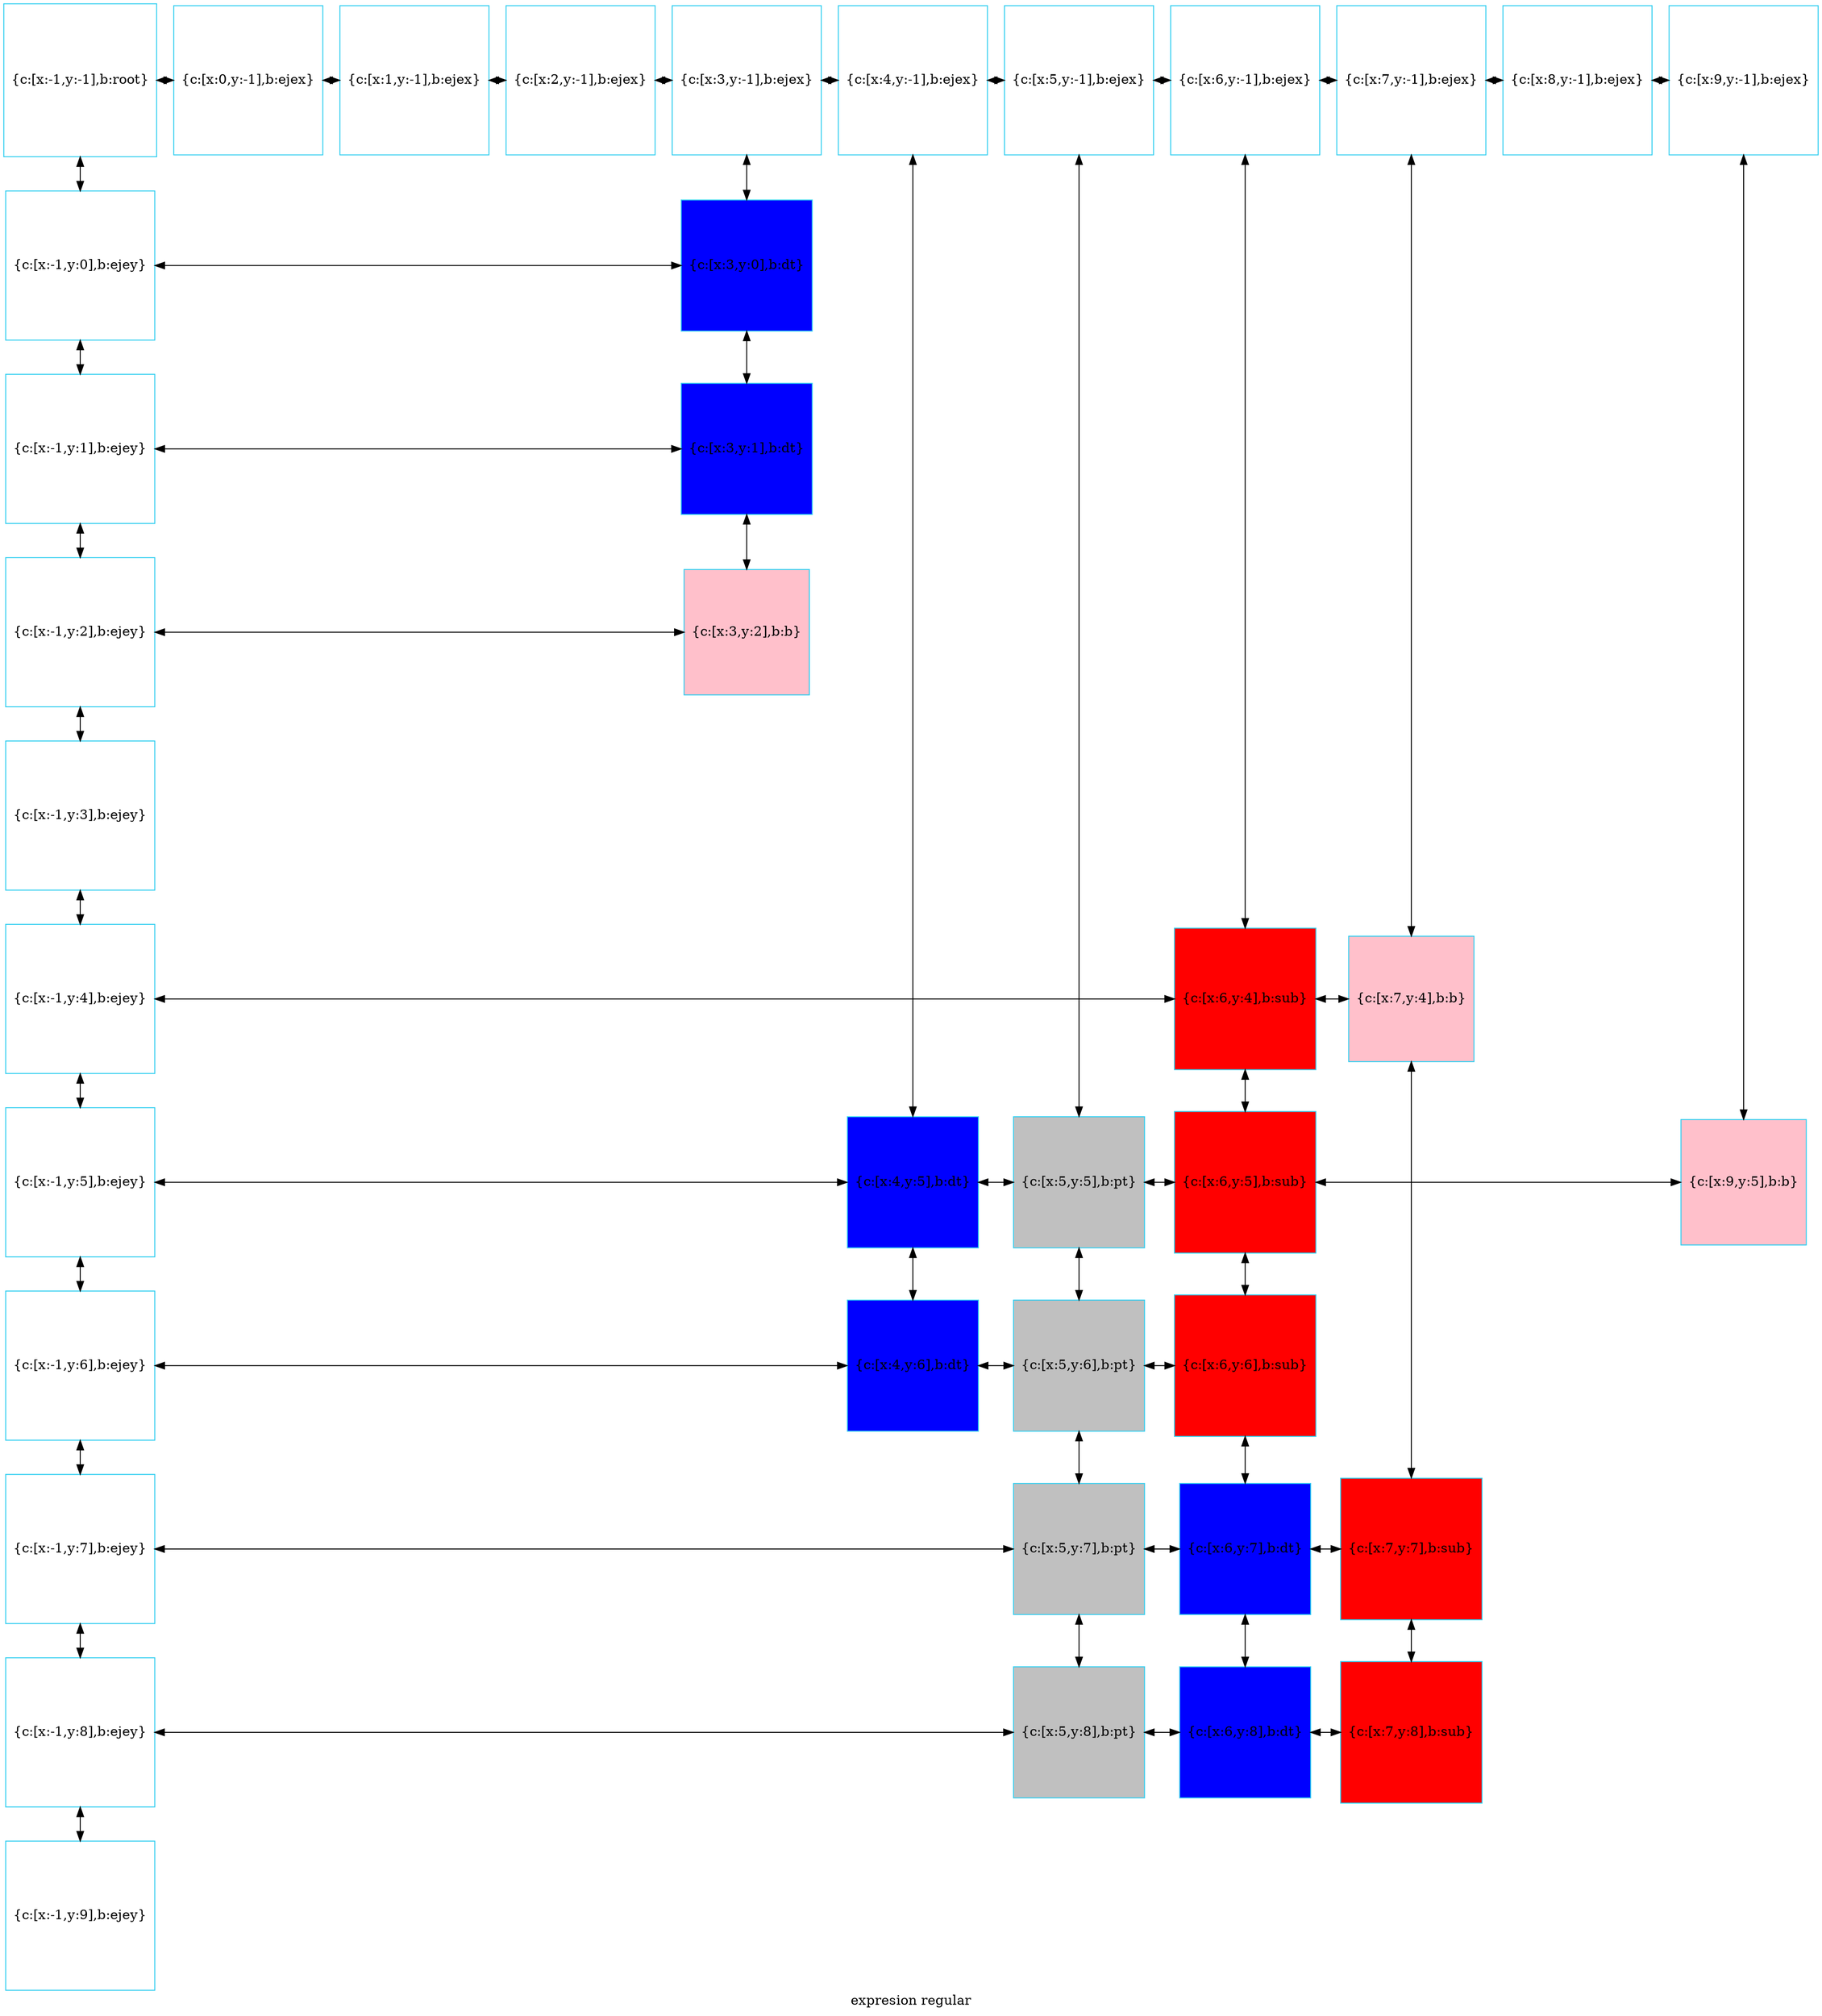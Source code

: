 digraph G
{label="expresion regular"
        node[shape = square]
        node[style = filled]
        node[fillcolor = "#EEEEE"]
        node[color = "#EEEEE"]
        node[color = "#31CEF0"]

1654816002288[label="{c:[x:-1,y:-1],b:root}",fillcolor = "white"]
1654816001424[label="{c:[x:0,y:-1],b:ejex}",fillcolor = "white"]
1654816001520[label="{c:[x:1,y:-1],b:ejex}",fillcolor = "white"]
1654816002432[label="{c:[x:2,y:-1],b:ejex}",fillcolor = "white"]
1654816001664[label="{c:[x:3,y:-1],b:ejex}",fillcolor = "white"]
1654816002576[label="{c:[x:4,y:-1],b:ejex}",fillcolor = "white"]
1654816002720[label="{c:[x:5,y:-1],b:ejex}",fillcolor = "white"]
1654816002864[label="{c:[x:6,y:-1],b:ejex}",fillcolor = "white"]
1654816003008[label="{c:[x:7,y:-1],b:ejex}",fillcolor = "white"]
1654816003152[label="{c:[x:8,y:-1],b:ejex}",fillcolor = "white"]
1654816003296[label="{c:[x:9,y:-1],b:ejex}",fillcolor = "white"]
1654816003440[label="{c:[x:-1,y:0],b:ejey}",fillcolor = "white"]
1654816008336[label="{c:[x:3,y:0],b:dt}",fillcolor = "blue"]
1654816003584[label="{c:[x:-1,y:1],b:ejey}",fillcolor = "white"]
1654816008672[label="{c:[x:3,y:1],b:dt}",fillcolor = "blue"]
1654816003728[label="{c:[x:-1,y:2],b:ejey}",fillcolor = "white"]
1654816010352[label="{c:[x:3,y:2],b:b}",fillcolor = "pink"]
1654816003872[label="{c:[x:-1,y:3],b:ejey}",fillcolor = "white"]
1654816004016[label="{c:[x:-1,y:4],b:ejey}",fillcolor = "white"]
1654816006320[label="{c:[x:6,y:4],b:sub}",fillcolor = "red"]
1654816011408[label="{c:[x:7,y:4],b:b}",fillcolor = "pink"]
1654816004160[label="{c:[x:-1,y:5],b:ejey}",fillcolor = "white"]
1654816009008[label="{c:[x:4,y:5],b:dt}",fillcolor = "blue"]
1654816005216[label="{c:[x:5,y:5],b:pt}",fillcolor = "gray"]
1654816006656[label="{c:[x:6,y:5],b:sub}",fillcolor = "red"]
1654816011024[label="{c:[x:9,y:5],b:b}",fillcolor = "pink"]
1654816004304[label="{c:[x:-1,y:6],b:ejey}",fillcolor = "white"]
1654816009344[label="{c:[x:4,y:6],b:dt}",fillcolor = "blue"]
1654816005312[label="{c:[x:5,y:6],b:pt}",fillcolor = "gray"]
1654816006992[label="{c:[x:6,y:6],b:sub}",fillcolor = "red"]
1654816004448[label="{c:[x:-1,y:7],b:ejey}",fillcolor = "white"]
1654816005072[label="{c:[x:5,y:7],b:pt}",fillcolor = "gray"]
1654816009680[label="{c:[x:6,y:7],b:dt}",fillcolor = "blue"]
1654816007328[label="{c:[x:7,y:7],b:sub}",fillcolor = "red"]
1654816004592[label="{c:[x:-1,y:8],b:ejey}",fillcolor = "white"]
1654816005984[label="{c:[x:5,y:8],b:pt}",fillcolor = "gray"]
1654816010016[label="{c:[x:6,y:8],b:dt}",fillcolor = "blue"]
1654816007664[label="{c:[x:7,y:8],b:sub}",fillcolor = "red"]
1654816004736[label="{c:[x:-1,y:9],b:ejey}",fillcolor = "white"]
1654816002288->1654816003440[dir = both];
1654816003440->1654816003584[dir = both];
1654816003584->1654816003728[dir = both];
1654816003728->1654816003872[dir = both];
1654816003872->1654816004016[dir = both];
1654816004016->1654816004160[dir = both];
1654816004160->1654816004304[dir = both];
1654816004304->1654816004448[dir = both];
1654816004448->1654816004592[dir = both];
1654816004592->1654816004736[dir = both];
1654816001664->1654816008336[dir = both];
1654816008336->1654816008672[dir = both];
1654816008672->1654816010352[dir = both];
1654816002576->1654816009008[dir = both];
1654816009008->1654816009344[dir = both];
1654816002720->1654816005216[dir = both];
1654816005216->1654816005312[dir = both];
1654816005312->1654816005072[dir = both];
1654816005072->1654816005984[dir = both];
1654816002864->1654816006320[dir = both];
1654816006320->1654816006656[dir = both];
1654816006656->1654816006992[dir = both];
1654816006992->1654816009680[dir = both];
1654816009680->1654816010016[dir = both];
1654816003008->1654816011408[dir = both];
1654816011408->1654816007328[dir = both];
1654816007328->1654816007664[dir = both];
1654816003296->1654816011024[dir = both];
1654816002288->1654816001424[dir = both];
1654816001424->1654816001520[dir = both];
1654816001520->1654816002432[dir = both];
1654816002432->1654816001664[dir = both];
1654816001664->1654816002576[dir = both];
1654816002576->1654816002720[dir = both];
1654816002720->1654816002864[dir = both];
1654816002864->1654816003008[dir = both];
1654816003008->1654816003152[dir = both];
1654816003152->1654816003296[dir = both];
1654816003440->1654816008336[constraint=false,dir = both];
1654816003584->1654816008672[constraint=false,dir = both];
1654816003728->1654816010352[constraint=false,dir = both];
1654816004016->1654816006320[constraint=false,dir = both];
1654816006320->1654816011408[constraint=false,dir = both];
1654816004160->1654816009008[constraint=false,dir = both];
1654816009008->1654816005216[constraint=false,dir = both];
1654816005216->1654816006656[constraint=false,dir = both];
1654816006656->1654816011024[constraint=false,dir = both];
1654816004304->1654816009344[constraint=false,dir = both];
1654816009344->1654816005312[constraint=false,dir = both];
1654816005312->1654816006992[constraint=false,dir = both];
1654816004448->1654816005072[constraint=false,dir = both];
1654816005072->1654816009680[constraint=false,dir = both];
1654816009680->1654816007328[constraint=false,dir = both];
1654816004592->1654816005984[constraint=false,dir = both];
1654816005984->1654816010016[constraint=false,dir = both];
1654816010016->1654816007664[constraint=false,dir = both];
 {rank=same; 1654816002288;1654816001424;1654816001520;1654816002432;1654816001664;1654816002576;1654816002720;1654816002864;1654816003008;1654816003152;1654816003296;}
 {rank=same; 1654816003440;1654816008336;}
 {rank=same; 1654816003584;1654816008672;}
 {rank=same; 1654816003728;1654816010352;}
 {rank=same; 1654816003872;}
 {rank=same; 1654816004016;1654816006320;1654816011408;}
 {rank=same; 1654816004160;1654816009008;1654816005216;1654816006656;1654816011024;}
 {rank=same; 1654816004304;1654816009344;1654816005312;1654816006992;}
 {rank=same; 1654816004448;1654816005072;1654816009680;1654816007328;}
 {rank=same; 1654816004592;1654816005984;1654816010016;1654816007664;}
 {rank=same; 1654816004736;}
}